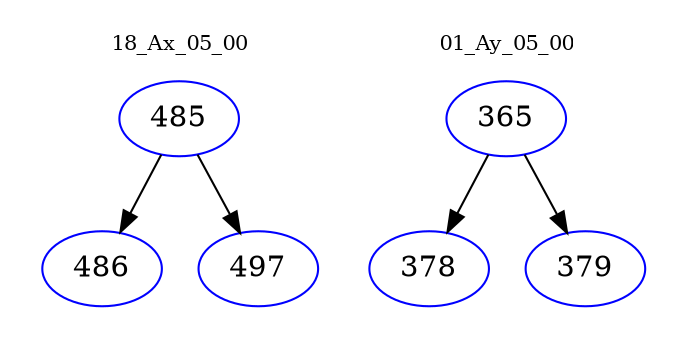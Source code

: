 digraph{
subgraph cluster_0 {
color = white
label = "18_Ax_05_00";
fontsize=10;
T0_485 [label="485", color="blue"]
T0_485 -> T0_486 [color="black"]
T0_486 [label="486", color="blue"]
T0_485 -> T0_497 [color="black"]
T0_497 [label="497", color="blue"]
}
subgraph cluster_1 {
color = white
label = "01_Ay_05_00";
fontsize=10;
T1_365 [label="365", color="blue"]
T1_365 -> T1_378 [color="black"]
T1_378 [label="378", color="blue"]
T1_365 -> T1_379 [color="black"]
T1_379 [label="379", color="blue"]
}
}

